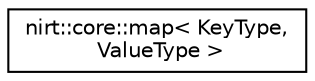 digraph "Graphical Class Hierarchy"
{
 // LATEX_PDF_SIZE
  edge [fontname="Helvetica",fontsize="10",labelfontname="Helvetica",labelfontsize="10"];
  node [fontname="Helvetica",fontsize="10",shape=record];
  rankdir="LR";
  Node0 [label="nirt::core::map\< KeyType,\l ValueType \>",height=0.2,width=0.4,color="black", fillcolor="white", style="filled",URL="$classnirt_1_1core_1_1map.html",tooltip="map template for associative arrays using a red-black tree"];
}
